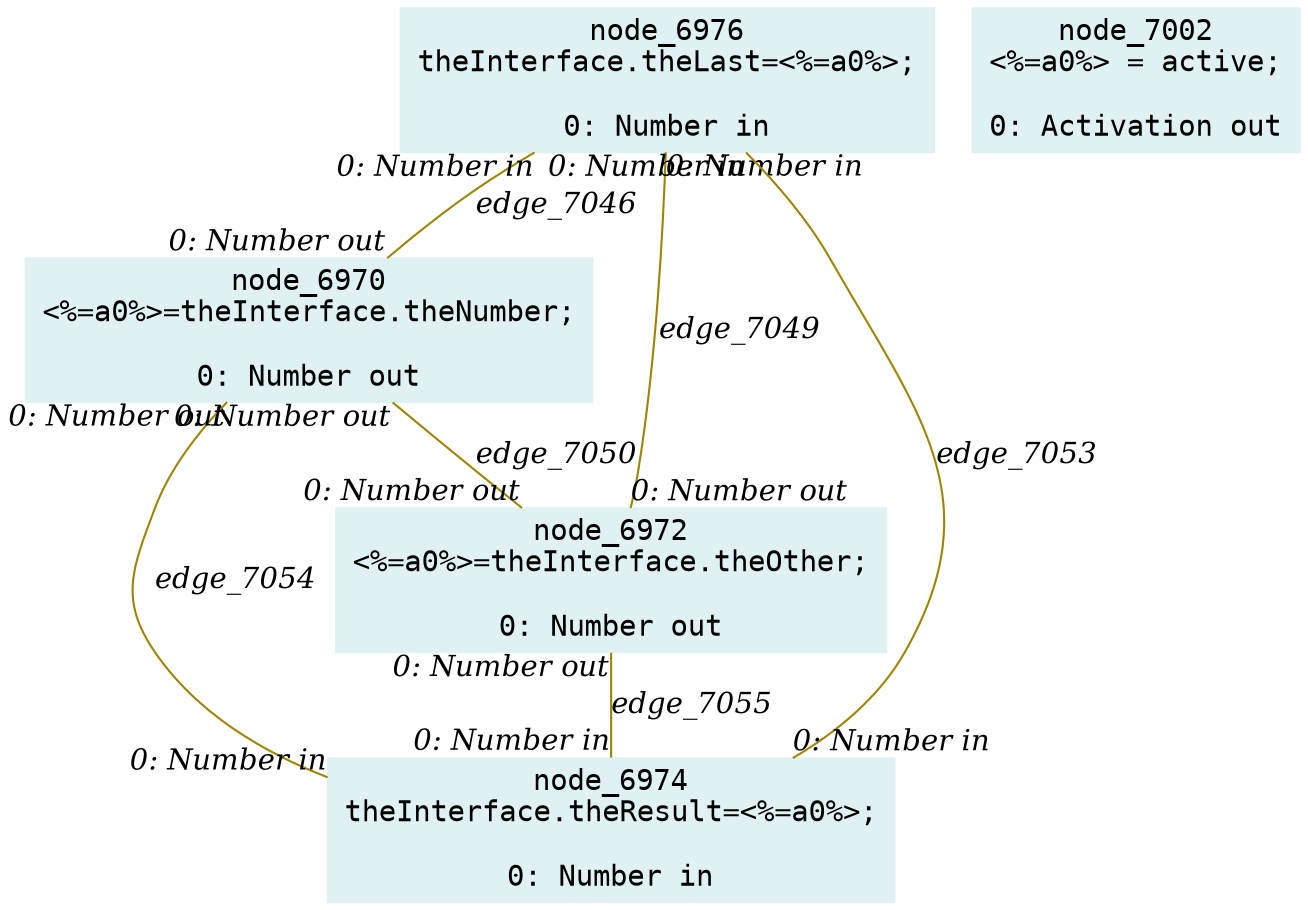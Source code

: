 digraph g{node_6970 [shape="box", style="filled", color="#dff1f2", fontname="Courier", label="node_6970
<%=a0%>=theInterface.theNumber;

0: Number out" ]
node_6972 [shape="box", style="filled", color="#dff1f2", fontname="Courier", label="node_6972
<%=a0%>=theInterface.theOther;

0: Number out" ]
node_6974 [shape="box", style="filled", color="#dff1f2", fontname="Courier", label="node_6974
theInterface.theResult=<%=a0%>;

0: Number in" ]
node_6976 [shape="box", style="filled", color="#dff1f2", fontname="Courier", label="node_6976
theInterface.theLast=<%=a0%>;

0: Number in" ]
node_7002 [shape="box", style="filled", color="#dff1f2", fontname="Courier", label="node_7002
<%=a0%> = active;

0: Activation out" ]
node_6976 -> node_6970 [dir=none, arrowHead=none, fontname="Times-Italic", arrowsize=1, color="#9d8400", label="edge_7046",  headlabel="0: Number out", taillabel="0: Number in" ]
node_6976 -> node_6972 [dir=none, arrowHead=none, fontname="Times-Italic", arrowsize=1, color="#9d8400", label="edge_7049",  headlabel="0: Number out", taillabel="0: Number in" ]
node_6970 -> node_6972 [dir=none, arrowHead=none, fontname="Times-Italic", arrowsize=1, color="#9d8400", label="edge_7050",  headlabel="0: Number out", taillabel="0: Number out" ]
node_6976 -> node_6974 [dir=none, arrowHead=none, fontname="Times-Italic", arrowsize=1, color="#9d8400", label="edge_7053",  headlabel="0: Number in", taillabel="0: Number in" ]
node_6970 -> node_6974 [dir=none, arrowHead=none, fontname="Times-Italic", arrowsize=1, color="#9d8400", label="edge_7054",  headlabel="0: Number in", taillabel="0: Number out" ]
node_6972 -> node_6974 [dir=none, arrowHead=none, fontname="Times-Italic", arrowsize=1, color="#9d8400", label="edge_7055",  headlabel="0: Number in", taillabel="0: Number out" ]
}